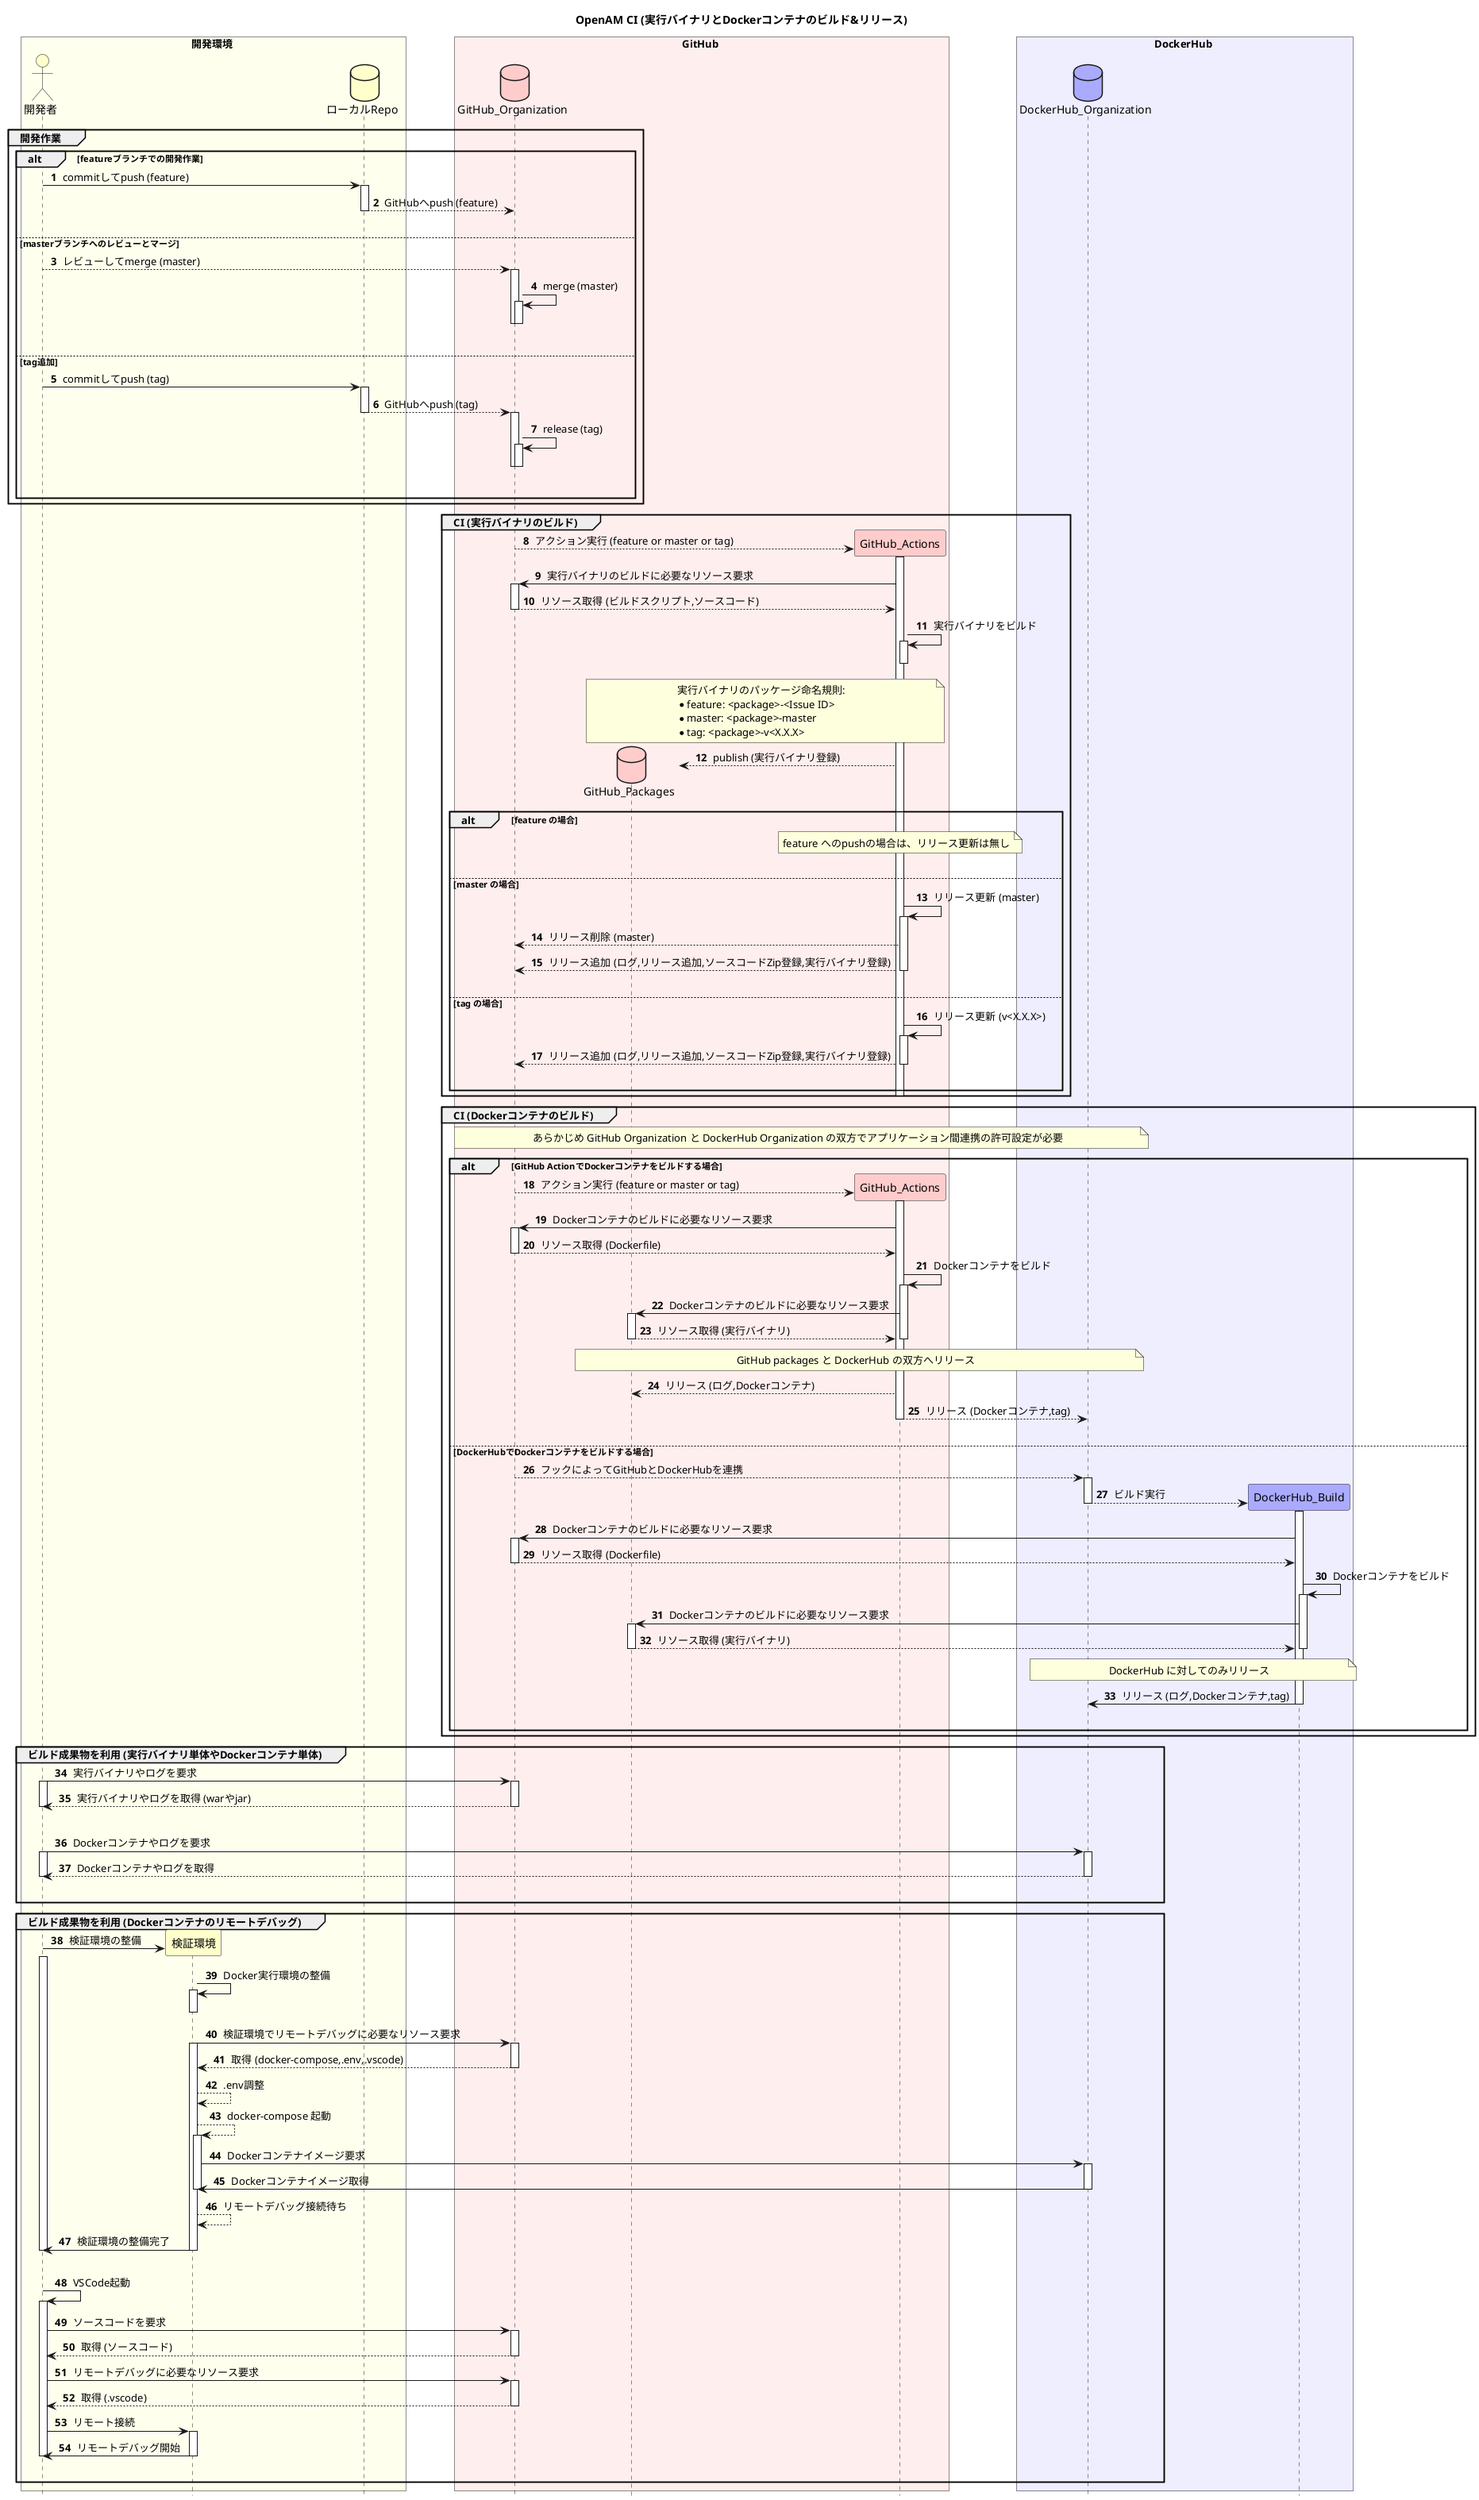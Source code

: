 @startuml OpenAM-CI

title OpenAM CI (実行バイナリとDockerコンテナのビルド&リリース)
hide footbox
autonumber "<b> 0 "


box 開発環境 #ffe
    actor 開発者 as 開 #ffc
    participant 検証環境 as 検 #ffc
    database ローカルRepo as L #ffc
end box

box GitHub #fee
    database GitHub_Organization as G #fcc
    database GitHub_Packages as GP #fcc
    participant GitHub_Actions as GA #fcc
end box

box DockerHub #eef
    database DockerHub_Organization as D #aaf
    participant DockerHub_Build as DB #aaf
end box


group 開発作業
    alt featureブランチでの開発作業
        開 -> L : commitしてpush (feature)
        activate L
            L --> G : GitHubへpush (feature)
        deactivate L
        |||

    else masterブランチへのレビューとマージ
        開 --> G : レビューしてmerge (master)
        activate G
        G -> G : merge (master)
            activate G
            deactivate G
        deactivate G
        |||

    else tag追加
        開 -> L : commitしてpush (tag)
        activate L
            L --> G : GitHubへpush (tag)
        deactivate L
            activate G
            G -> G : release (tag)
                activate G
                deactivate G
            deactivate G
        |||

    end
end

group CI (実行バイナリのビルド)
    create GA
    G --> GA : アクション実行 (feature or master or tag)
    activate GA
        G <- GA : 実行バイナリのビルドに必要なリソース要求
        activate G
            G --> GA : リソース取得 (ビルドスクリプト,ソースコード)
        deactivate G
        GA -> GA : 実行バイナリをビルド
            activate GA
            deactivate GA
        note over GP, GA: 実行バイナリのパッケージ命名規則:\n* feature: <package>-<Issue ID>\n* master: <package>-master\n* tag: <package>-v<X.X.X>
        create GP
        GP <-- GA : publish (実行バイナリ登録)

        alt feature の場合
            note over GA: feature へのpushの場合は、リリース更新は無し
            |||

        else master の場合
            GA -> GA : リリース更新 (master)
            activate GA
                G <-- GA : リリース削除 (master)
                G <-- GA : リリース追加 (ログ,リリース追加,ソースコードZip登録,実行バイナリ登録)
            deactivate GA
            |||

        else tag の場合
            GA -> GA : リリース更新 (v<X.X.X>)
            activate GA
                G <-- GA : リリース追加 (ログ,リリース追加,ソースコードZip登録,実行バイナリ登録)
            deactivate GA
            |||

        end
    deactivate GA
end

group CI (Dockerコンテナのビルド)
    note over G, D: あらかじめ GitHub Organization と DockerHub Organization の双方でアプリケーション間連携の許可設定が必要
    alt GitHub ActionでDockerコンテナをビルドする場合
        create GA
        G --> GA : アクション実行 (feature or master or tag)
        activate GA
            G <- GA : Dockerコンテナのビルドに必要なリソース要求
            activate G
                G --> GA : リソース取得 (Dockerfile)
            deactivate G
            GA -> GA : Dockerコンテナをビルド
            activate GA
                GP <- GA : Dockerコンテナのビルドに必要なリソース要求
                activate GP
                    GP --> GA : リソース取得 (実行バイナリ)
                deactivate GP
            deactivate GA
            note over GP, D: GitHub packages と DockerHub の双方へリリース
            GP <-- GA : リリース (ログ,Dockerコンテナ)
            GA --> D : リリース (Dockerコンテナ,tag)
        deactivate GA
        |||

    else DockerHubでDockerコンテナをビルドする場合
        G --> D : フックによってGitHubとDockerHubを連携
        activate D
            create DB
            D --> DB : ビルド実行
        deactivate D

        activate DB
            G <- DB : Dockerコンテナのビルドに必要なリソース要求
            activate G
                G --> DB : リソース取得 (Dockerfile)
            deactivate G
            DB -> DB : Dockerコンテナをビルド
            activate DB
                GP <- DB : Dockerコンテナのビルドに必要なリソース要求
                activate GP
                    GP --> DB : リソース取得 (実行バイナリ)
                deactivate GP
            deactivate DB
            note over D, DB: DockerHub に対してのみリリース
            D <- DB : リリース (ログ,Dockerコンテナ,tag)
        deactivate DB
        |||

    end
end

group ビルド成果物を利用 (実行バイナリ単体やDockerコンテナ単体)
    開 -> G : 実行バイナリやログを要求
    activate 開
        activate G
            開 <-- G : 実行バイナリやログを取得 (warやjar)
        deactivate G
    deactivate 開
    |||

    開 -> D : Dockerコンテナやログを要求
    activate 開
        activate D
            開 <-- D : Dockerコンテナやログを取得
        deactivate D
    deactivate 開
    |||
end

group ビルド成果物を利用 (Dockerコンテナのリモートデバッグ)
    create 検
    開 -> 検 : 検証環境の整備
    activate 開
        検 -> 検 : Docker実行環境の整備
        activate 検
        deactivate 検
        検 -> G : 検証環境でリモートデバッグに必要なリソース要求
        activate 検
            activate G
                検 <-- G : 取得 (docker-compose,.env,.vscode)
            deactivate G

            検 --> 検 : .env調整

            検 --> 検 : docker-compose 起動
            activate 検
                検 -> D : Dockerコンテナイメージ要求
                activate D
                    検 <- D : Dockerコンテナイメージ取得
                deactivate D
            deactivate 検
            検 --> 検 : リモートデバッグ接続待ち
        開 <- 検 : 検証環境の整備完了
        deactivate 検
    deactivate 開
    |||

    開 -> 開 : VSCode起動
    activate 開
        開 -> G : ソースコードを要求
        activate G
            開 <-- G : 取得 (ソースコード)
        deactivate G
        開 -> G : リモートデバッグに必要なリソース要求
        activate G
            開 <-- G : 取得 (.vscode)
        deactivate G

        開 -> 検 : リモート接続
        activate 検
            開 <- 検 : リモートデバッグ開始
        deactivate 検
    deactivate 開
    |||
end

@enduml
